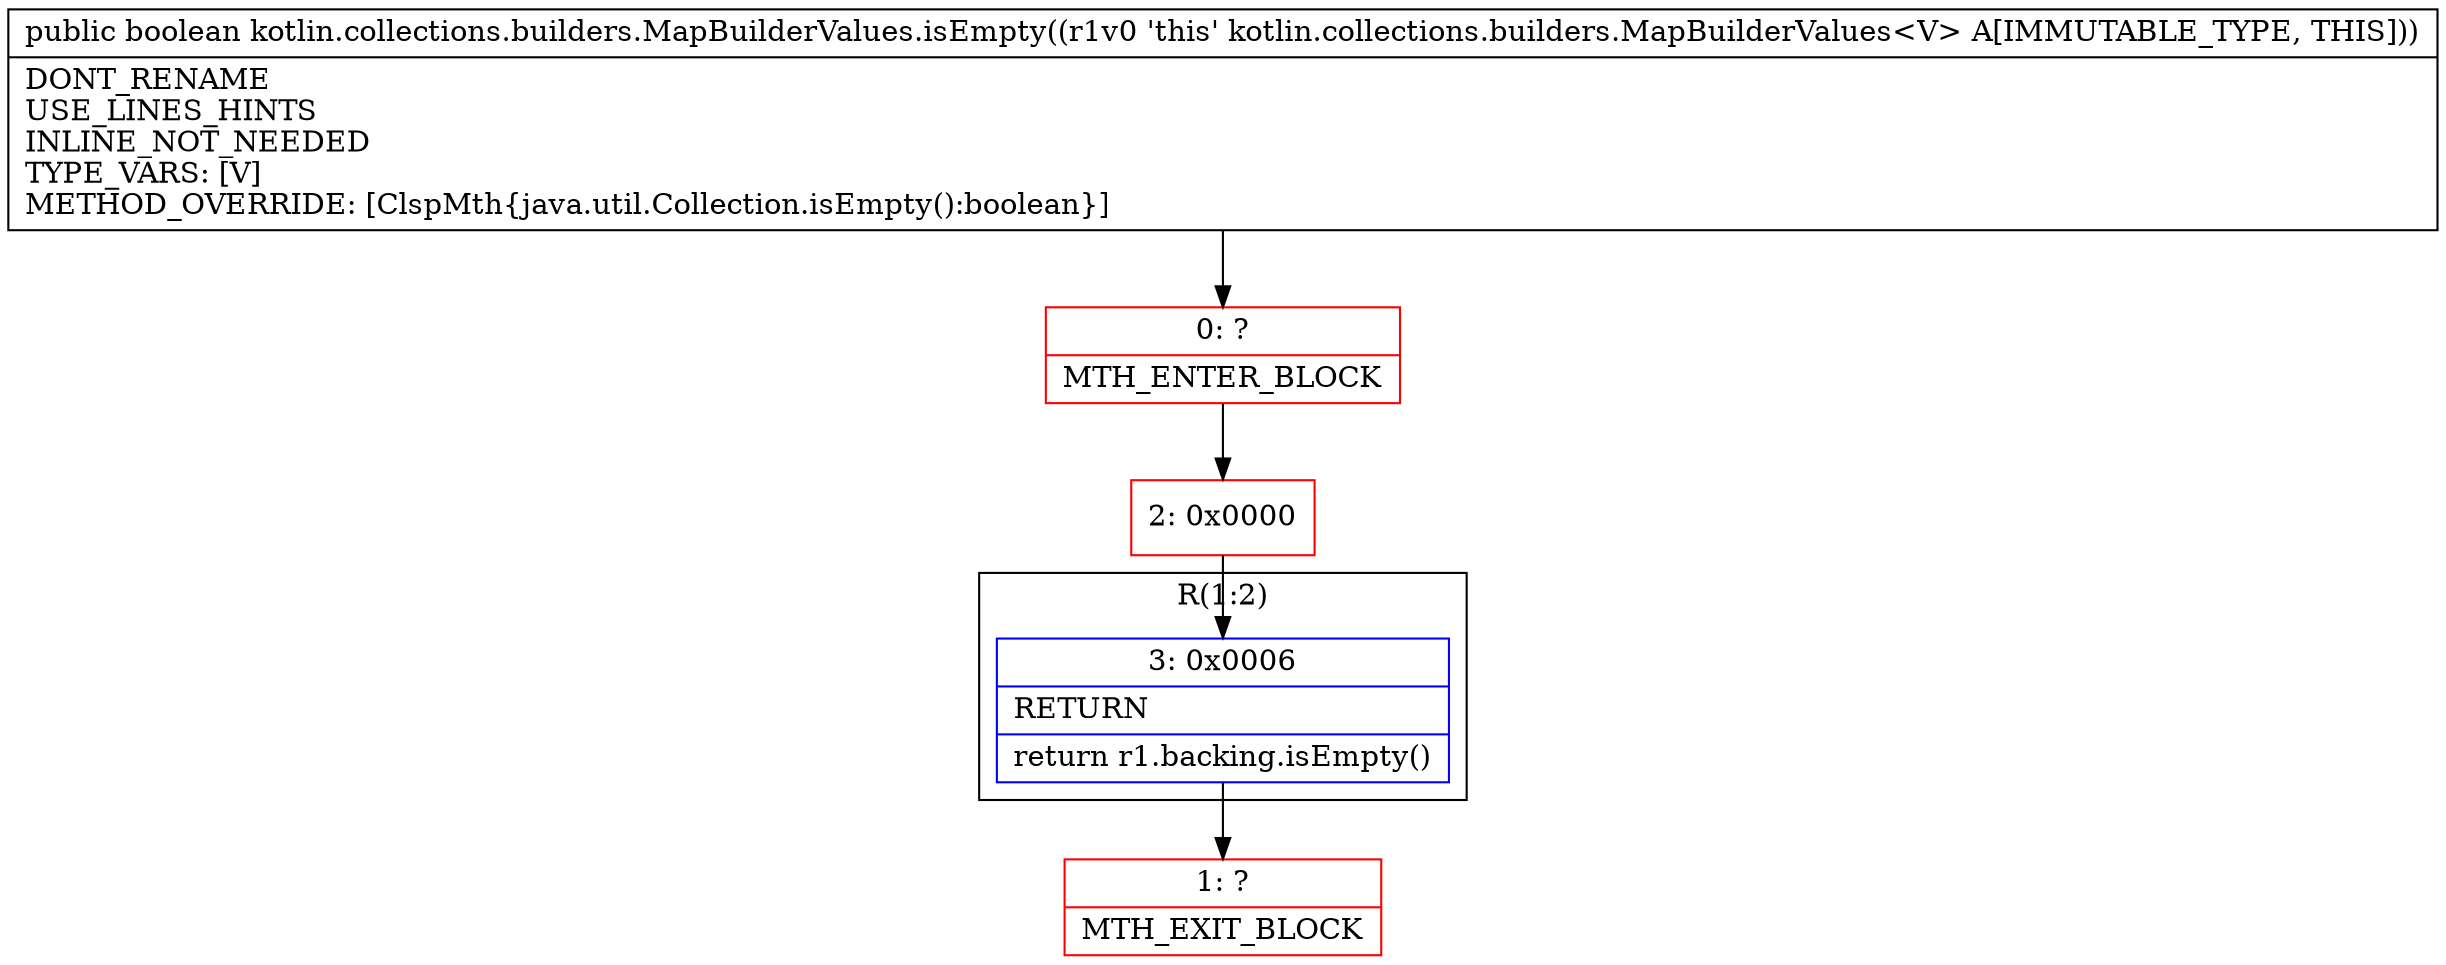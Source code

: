digraph "CFG forkotlin.collections.builders.MapBuilderValues.isEmpty()Z" {
subgraph cluster_Region_571279451 {
label = "R(1:2)";
node [shape=record,color=blue];
Node_3 [shape=record,label="{3\:\ 0x0006|RETURN\l|return r1.backing.isEmpty()\l}"];
}
Node_0 [shape=record,color=red,label="{0\:\ ?|MTH_ENTER_BLOCK\l}"];
Node_2 [shape=record,color=red,label="{2\:\ 0x0000}"];
Node_1 [shape=record,color=red,label="{1\:\ ?|MTH_EXIT_BLOCK\l}"];
MethodNode[shape=record,label="{public boolean kotlin.collections.builders.MapBuilderValues.isEmpty((r1v0 'this' kotlin.collections.builders.MapBuilderValues\<V\> A[IMMUTABLE_TYPE, THIS]))  | DONT_RENAME\lUSE_LINES_HINTS\lINLINE_NOT_NEEDED\lTYPE_VARS: [V]\lMETHOD_OVERRIDE: [ClspMth\{java.util.Collection.isEmpty():boolean\}]\l}"];
MethodNode -> Node_0;Node_3 -> Node_1;
Node_0 -> Node_2;
Node_2 -> Node_3;
}

